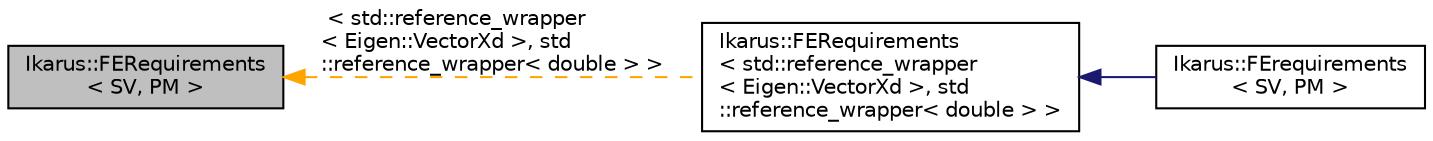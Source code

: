 digraph "Ikarus::FERequirements&lt; SV, PM &gt;"
{
 // LATEX_PDF_SIZE
  edge [fontname="Helvetica",fontsize="10",labelfontname="Helvetica",labelfontsize="10"];
  node [fontname="Helvetica",fontsize="10",shape=record];
  rankdir="LR";
  Node1 [label="Ikarus::FERequirements\l\< SV, PM \>",height=0.2,width=0.4,color="black", fillcolor="grey75", style="filled", fontcolor="black",tooltip="Class representing the requirements for finite element calculations."];
  Node1 -> Node2 [dir="back",color="orange",fontsize="10",style="dashed",label=" \< std::reference_wrapper\l\< Eigen::VectorXd \>, std\l::reference_wrapper\< double \> \>" ,fontname="Helvetica"];
  Node2 [label="Ikarus::FERequirements\l\< std::reference_wrapper\l\< Eigen::VectorXd \>, std\l::reference_wrapper\< double \> \>",height=0.2,width=0.4,color="black", fillcolor="white", style="filled",URL="$a01250.html",tooltip=" "];
  Node2 -> Node3 [dir="back",color="midnightblue",fontsize="10",style="solid",fontname="Helvetica"];
  Node3 [label="Ikarus::FErequirements\l\< SV, PM \>",height=0.2,width=0.4,color="black", fillcolor="white", style="filled",URL="$a01254.html",tooltip="Class representing the requirements for finite element calculations."];
}
